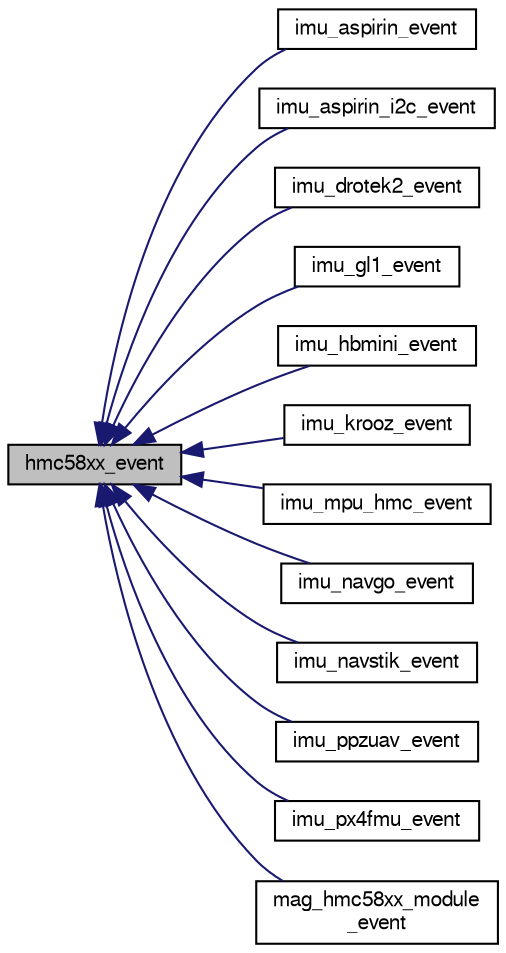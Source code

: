 digraph "hmc58xx_event"
{
  edge [fontname="FreeSans",fontsize="10",labelfontname="FreeSans",labelfontsize="10"];
  node [fontname="FreeSans",fontsize="10",shape=record];
  rankdir="LR";
  Node1 [label="hmc58xx_event",height=0.2,width=0.4,color="black", fillcolor="grey75", style="filled", fontcolor="black"];
  Node1 -> Node2 [dir="back",color="midnightblue",fontsize="10",style="solid",fontname="FreeSans"];
  Node2 [label="imu_aspirin_event",height=0.2,width=0.4,color="black", fillcolor="white", style="filled",URL="$imu__aspirin_8h.html#aa229c37c4339ad08d83c4d72f30a1fd5"];
  Node1 -> Node3 [dir="back",color="midnightblue",fontsize="10",style="solid",fontname="FreeSans"];
  Node3 [label="imu_aspirin_i2c_event",height=0.2,width=0.4,color="black", fillcolor="white", style="filled",URL="$imu__aspirin__i2c_8h.html#a6369e8522e39224b5076e7837c0032f2"];
  Node1 -> Node4 [dir="back",color="midnightblue",fontsize="10",style="solid",fontname="FreeSans"];
  Node4 [label="imu_drotek2_event",height=0.2,width=0.4,color="black", fillcolor="white", style="filled",URL="$imu__drotek__10dof__v2_8h.html#a740371769417e71440eda6835e29a667"];
  Node1 -> Node5 [dir="back",color="midnightblue",fontsize="10",style="solid",fontname="FreeSans"];
  Node5 [label="imu_gl1_event",height=0.2,width=0.4,color="black", fillcolor="white", style="filled",URL="$imu__gl1_8h.html#accca4f4c7d6f0ecd6cd6f210818c4b1b"];
  Node1 -> Node6 [dir="back",color="midnightblue",fontsize="10",style="solid",fontname="FreeSans"];
  Node6 [label="imu_hbmini_event",height=0.2,width=0.4,color="black", fillcolor="white", style="filled",URL="$imu__hbmini_8h.html#a5b9ae3abc04f091d942553dc17b589c8"];
  Node1 -> Node7 [dir="back",color="midnightblue",fontsize="10",style="solid",fontname="FreeSans"];
  Node7 [label="imu_krooz_event",height=0.2,width=0.4,color="black", fillcolor="white", style="filled",URL="$imu__krooz__memsic_8h.html#ac3e0837f6fda31fca37cf6d6cd1e39dd"];
  Node1 -> Node8 [dir="back",color="midnightblue",fontsize="10",style="solid",fontname="FreeSans"];
  Node8 [label="imu_mpu_hmc_event",height=0.2,width=0.4,color="black", fillcolor="white", style="filled",URL="$imu__mpu6000__hmc5883_8h.html#ae9d618a59cee7e4c02666223bc3bf07e"];
  Node1 -> Node9 [dir="back",color="midnightblue",fontsize="10",style="solid",fontname="FreeSans"];
  Node9 [label="imu_navgo_event",height=0.2,width=0.4,color="black", fillcolor="white", style="filled",URL="$imu__navgo_8h.html#a090687272e402bae057eb68e39e6218f"];
  Node1 -> Node10 [dir="back",color="midnightblue",fontsize="10",style="solid",fontname="FreeSans"];
  Node10 [label="imu_navstik_event",height=0.2,width=0.4,color="black", fillcolor="white", style="filled",URL="$imu__navstik_8h.html#a2ddc38f9314a98d94376d14851bb0bcd",tooltip="Handle all the events of the Navstik IMU components. "];
  Node1 -> Node11 [dir="back",color="midnightblue",fontsize="10",style="solid",fontname="FreeSans"];
  Node11 [label="imu_ppzuav_event",height=0.2,width=0.4,color="black", fillcolor="white", style="filled",URL="$imu__ppzuav_8h.html#a51ff6c245630bbf2701dc550ce24ef23"];
  Node1 -> Node12 [dir="back",color="midnightblue",fontsize="10",style="solid",fontname="FreeSans"];
  Node12 [label="imu_px4fmu_event",height=0.2,width=0.4,color="black", fillcolor="white", style="filled",URL="$imu__px4fmu_8h.html#af65bf55913e04b2d90bdffb1c94c169c"];
  Node1 -> Node13 [dir="back",color="midnightblue",fontsize="10",style="solid",fontname="FreeSans"];
  Node13 [label="mag_hmc58xx_module\l_event",height=0.2,width=0.4,color="black", fillcolor="white", style="filled",URL="$mag__hmc58xx_8h.html#a6e8146871b55ac8c4d4353e3aa95e8cb"];
}
